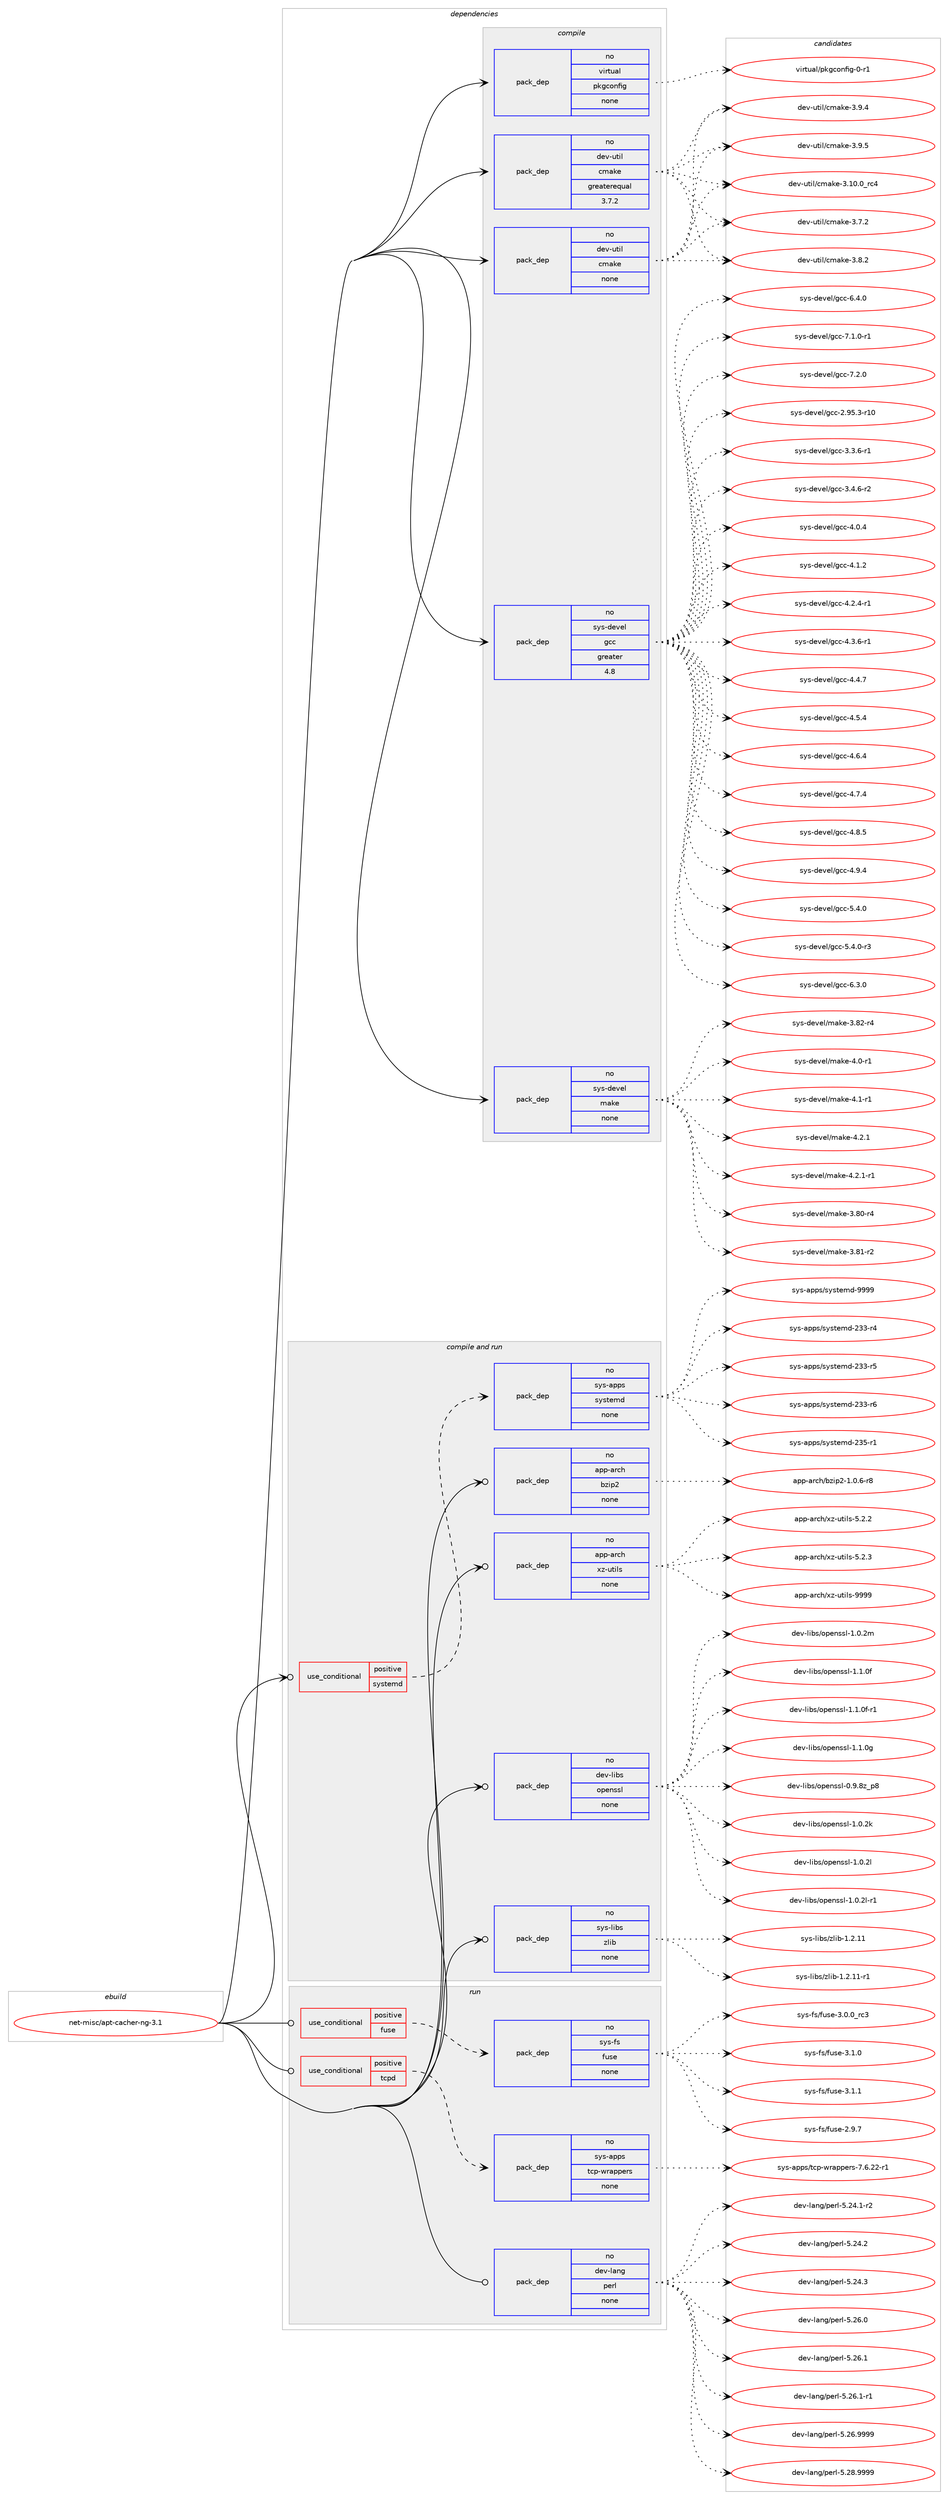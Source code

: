 digraph prolog {

# *************
# Graph options
# *************

newrank=true;
concentrate=true;
compound=true;
graph [rankdir=LR,fontname=Helvetica,fontsize=10,ranksep=1.5];#, ranksep=2.5, nodesep=0.2];
edge  [arrowhead=vee];
node  [fontname=Helvetica,fontsize=10];

# **********
# The ebuild
# **********

subgraph cluster_leftcol {
color=gray;
rank=same;
label=<<i>ebuild</i>>;
id [label="net-misc/apt-cacher-ng-3.1", color=red, width=4, href="../net-misc/apt-cacher-ng-3.1.svg"];
}

# ****************
# The dependencies
# ****************

subgraph cluster_midcol {
color=gray;
label=<<i>dependencies</i>>;
subgraph cluster_compile {
fillcolor="#eeeeee";
style=filled;
label=<<i>compile</i>>;
subgraph pack310952 {
dependency422733 [label=<<TABLE BORDER="0" CELLBORDER="1" CELLSPACING="0" CELLPADDING="4" WIDTH="220"><TR><TD ROWSPAN="6" CELLPADDING="30">pack_dep</TD></TR><TR><TD WIDTH="110">no</TD></TR><TR><TD>dev-util</TD></TR><TR><TD>cmake</TD></TR><TR><TD>greaterequal</TD></TR><TR><TD>3.7.2</TD></TR></TABLE>>, shape=none, color=blue];
}
id:e -> dependency422733:w [weight=20,style="solid",arrowhead="vee"];
subgraph pack310953 {
dependency422734 [label=<<TABLE BORDER="0" CELLBORDER="1" CELLSPACING="0" CELLPADDING="4" WIDTH="220"><TR><TD ROWSPAN="6" CELLPADDING="30">pack_dep</TD></TR><TR><TD WIDTH="110">no</TD></TR><TR><TD>dev-util</TD></TR><TR><TD>cmake</TD></TR><TR><TD>none</TD></TR><TR><TD></TD></TR></TABLE>>, shape=none, color=blue];
}
id:e -> dependency422734:w [weight=20,style="solid",arrowhead="vee"];
subgraph pack310954 {
dependency422735 [label=<<TABLE BORDER="0" CELLBORDER="1" CELLSPACING="0" CELLPADDING="4" WIDTH="220"><TR><TD ROWSPAN="6" CELLPADDING="30">pack_dep</TD></TR><TR><TD WIDTH="110">no</TD></TR><TR><TD>sys-devel</TD></TR><TR><TD>gcc</TD></TR><TR><TD>greater</TD></TR><TR><TD>4.8</TD></TR></TABLE>>, shape=none, color=blue];
}
id:e -> dependency422735:w [weight=20,style="solid",arrowhead="vee"];
subgraph pack310955 {
dependency422736 [label=<<TABLE BORDER="0" CELLBORDER="1" CELLSPACING="0" CELLPADDING="4" WIDTH="220"><TR><TD ROWSPAN="6" CELLPADDING="30">pack_dep</TD></TR><TR><TD WIDTH="110">no</TD></TR><TR><TD>sys-devel</TD></TR><TR><TD>make</TD></TR><TR><TD>none</TD></TR><TR><TD></TD></TR></TABLE>>, shape=none, color=blue];
}
id:e -> dependency422736:w [weight=20,style="solid",arrowhead="vee"];
subgraph pack310956 {
dependency422737 [label=<<TABLE BORDER="0" CELLBORDER="1" CELLSPACING="0" CELLPADDING="4" WIDTH="220"><TR><TD ROWSPAN="6" CELLPADDING="30">pack_dep</TD></TR><TR><TD WIDTH="110">no</TD></TR><TR><TD>virtual</TD></TR><TR><TD>pkgconfig</TD></TR><TR><TD>none</TD></TR><TR><TD></TD></TR></TABLE>>, shape=none, color=blue];
}
id:e -> dependency422737:w [weight=20,style="solid",arrowhead="vee"];
}
subgraph cluster_compileandrun {
fillcolor="#eeeeee";
style=filled;
label=<<i>compile and run</i>>;
subgraph cond104641 {
dependency422738 [label=<<TABLE BORDER="0" CELLBORDER="1" CELLSPACING="0" CELLPADDING="4"><TR><TD ROWSPAN="3" CELLPADDING="10">use_conditional</TD></TR><TR><TD>positive</TD></TR><TR><TD>systemd</TD></TR></TABLE>>, shape=none, color=red];
subgraph pack310957 {
dependency422739 [label=<<TABLE BORDER="0" CELLBORDER="1" CELLSPACING="0" CELLPADDING="4" WIDTH="220"><TR><TD ROWSPAN="6" CELLPADDING="30">pack_dep</TD></TR><TR><TD WIDTH="110">no</TD></TR><TR><TD>sys-apps</TD></TR><TR><TD>systemd</TD></TR><TR><TD>none</TD></TR><TR><TD></TD></TR></TABLE>>, shape=none, color=blue];
}
dependency422738:e -> dependency422739:w [weight=20,style="dashed",arrowhead="vee"];
}
id:e -> dependency422738:w [weight=20,style="solid",arrowhead="odotvee"];
subgraph pack310958 {
dependency422740 [label=<<TABLE BORDER="0" CELLBORDER="1" CELLSPACING="0" CELLPADDING="4" WIDTH="220"><TR><TD ROWSPAN="6" CELLPADDING="30">pack_dep</TD></TR><TR><TD WIDTH="110">no</TD></TR><TR><TD>app-arch</TD></TR><TR><TD>bzip2</TD></TR><TR><TD>none</TD></TR><TR><TD></TD></TR></TABLE>>, shape=none, color=blue];
}
id:e -> dependency422740:w [weight=20,style="solid",arrowhead="odotvee"];
subgraph pack310959 {
dependency422741 [label=<<TABLE BORDER="0" CELLBORDER="1" CELLSPACING="0" CELLPADDING="4" WIDTH="220"><TR><TD ROWSPAN="6" CELLPADDING="30">pack_dep</TD></TR><TR><TD WIDTH="110">no</TD></TR><TR><TD>app-arch</TD></TR><TR><TD>xz-utils</TD></TR><TR><TD>none</TD></TR><TR><TD></TD></TR></TABLE>>, shape=none, color=blue];
}
id:e -> dependency422741:w [weight=20,style="solid",arrowhead="odotvee"];
subgraph pack310960 {
dependency422742 [label=<<TABLE BORDER="0" CELLBORDER="1" CELLSPACING="0" CELLPADDING="4" WIDTH="220"><TR><TD ROWSPAN="6" CELLPADDING="30">pack_dep</TD></TR><TR><TD WIDTH="110">no</TD></TR><TR><TD>dev-libs</TD></TR><TR><TD>openssl</TD></TR><TR><TD>none</TD></TR><TR><TD></TD></TR></TABLE>>, shape=none, color=blue];
}
id:e -> dependency422742:w [weight=20,style="solid",arrowhead="odotvee"];
subgraph pack310961 {
dependency422743 [label=<<TABLE BORDER="0" CELLBORDER="1" CELLSPACING="0" CELLPADDING="4" WIDTH="220"><TR><TD ROWSPAN="6" CELLPADDING="30">pack_dep</TD></TR><TR><TD WIDTH="110">no</TD></TR><TR><TD>sys-libs</TD></TR><TR><TD>zlib</TD></TR><TR><TD>none</TD></TR><TR><TD></TD></TR></TABLE>>, shape=none, color=blue];
}
id:e -> dependency422743:w [weight=20,style="solid",arrowhead="odotvee"];
}
subgraph cluster_run {
fillcolor="#eeeeee";
style=filled;
label=<<i>run</i>>;
subgraph cond104642 {
dependency422744 [label=<<TABLE BORDER="0" CELLBORDER="1" CELLSPACING="0" CELLPADDING="4"><TR><TD ROWSPAN="3" CELLPADDING="10">use_conditional</TD></TR><TR><TD>positive</TD></TR><TR><TD>fuse</TD></TR></TABLE>>, shape=none, color=red];
subgraph pack310962 {
dependency422745 [label=<<TABLE BORDER="0" CELLBORDER="1" CELLSPACING="0" CELLPADDING="4" WIDTH="220"><TR><TD ROWSPAN="6" CELLPADDING="30">pack_dep</TD></TR><TR><TD WIDTH="110">no</TD></TR><TR><TD>sys-fs</TD></TR><TR><TD>fuse</TD></TR><TR><TD>none</TD></TR><TR><TD></TD></TR></TABLE>>, shape=none, color=blue];
}
dependency422744:e -> dependency422745:w [weight=20,style="dashed",arrowhead="vee"];
}
id:e -> dependency422744:w [weight=20,style="solid",arrowhead="odot"];
subgraph cond104643 {
dependency422746 [label=<<TABLE BORDER="0" CELLBORDER="1" CELLSPACING="0" CELLPADDING="4"><TR><TD ROWSPAN="3" CELLPADDING="10">use_conditional</TD></TR><TR><TD>positive</TD></TR><TR><TD>tcpd</TD></TR></TABLE>>, shape=none, color=red];
subgraph pack310963 {
dependency422747 [label=<<TABLE BORDER="0" CELLBORDER="1" CELLSPACING="0" CELLPADDING="4" WIDTH="220"><TR><TD ROWSPAN="6" CELLPADDING="30">pack_dep</TD></TR><TR><TD WIDTH="110">no</TD></TR><TR><TD>sys-apps</TD></TR><TR><TD>tcp-wrappers</TD></TR><TR><TD>none</TD></TR><TR><TD></TD></TR></TABLE>>, shape=none, color=blue];
}
dependency422746:e -> dependency422747:w [weight=20,style="dashed",arrowhead="vee"];
}
id:e -> dependency422746:w [weight=20,style="solid",arrowhead="odot"];
subgraph pack310964 {
dependency422748 [label=<<TABLE BORDER="0" CELLBORDER="1" CELLSPACING="0" CELLPADDING="4" WIDTH="220"><TR><TD ROWSPAN="6" CELLPADDING="30">pack_dep</TD></TR><TR><TD WIDTH="110">no</TD></TR><TR><TD>dev-lang</TD></TR><TR><TD>perl</TD></TR><TR><TD>none</TD></TR><TR><TD></TD></TR></TABLE>>, shape=none, color=blue];
}
id:e -> dependency422748:w [weight=20,style="solid",arrowhead="odot"];
}
}

# **************
# The candidates
# **************

subgraph cluster_choices {
rank=same;
color=gray;
label=<<i>candidates</i>>;

subgraph choice310952 {
color=black;
nodesep=1;
choice1001011184511711610510847991099710710145514649484648951149952 [label="dev-util/cmake-3.10.0_rc4", color=red, width=4,href="../dev-util/cmake-3.10.0_rc4.svg"];
choice10010111845117116105108479910997107101455146554650 [label="dev-util/cmake-3.7.2", color=red, width=4,href="../dev-util/cmake-3.7.2.svg"];
choice10010111845117116105108479910997107101455146564650 [label="dev-util/cmake-3.8.2", color=red, width=4,href="../dev-util/cmake-3.8.2.svg"];
choice10010111845117116105108479910997107101455146574652 [label="dev-util/cmake-3.9.4", color=red, width=4,href="../dev-util/cmake-3.9.4.svg"];
choice10010111845117116105108479910997107101455146574653 [label="dev-util/cmake-3.9.5", color=red, width=4,href="../dev-util/cmake-3.9.5.svg"];
dependency422733:e -> choice1001011184511711610510847991099710710145514649484648951149952:w [style=dotted,weight="100"];
dependency422733:e -> choice10010111845117116105108479910997107101455146554650:w [style=dotted,weight="100"];
dependency422733:e -> choice10010111845117116105108479910997107101455146564650:w [style=dotted,weight="100"];
dependency422733:e -> choice10010111845117116105108479910997107101455146574652:w [style=dotted,weight="100"];
dependency422733:e -> choice10010111845117116105108479910997107101455146574653:w [style=dotted,weight="100"];
}
subgraph choice310953 {
color=black;
nodesep=1;
choice1001011184511711610510847991099710710145514649484648951149952 [label="dev-util/cmake-3.10.0_rc4", color=red, width=4,href="../dev-util/cmake-3.10.0_rc4.svg"];
choice10010111845117116105108479910997107101455146554650 [label="dev-util/cmake-3.7.2", color=red, width=4,href="../dev-util/cmake-3.7.2.svg"];
choice10010111845117116105108479910997107101455146564650 [label="dev-util/cmake-3.8.2", color=red, width=4,href="../dev-util/cmake-3.8.2.svg"];
choice10010111845117116105108479910997107101455146574652 [label="dev-util/cmake-3.9.4", color=red, width=4,href="../dev-util/cmake-3.9.4.svg"];
choice10010111845117116105108479910997107101455146574653 [label="dev-util/cmake-3.9.5", color=red, width=4,href="../dev-util/cmake-3.9.5.svg"];
dependency422734:e -> choice1001011184511711610510847991099710710145514649484648951149952:w [style=dotted,weight="100"];
dependency422734:e -> choice10010111845117116105108479910997107101455146554650:w [style=dotted,weight="100"];
dependency422734:e -> choice10010111845117116105108479910997107101455146564650:w [style=dotted,weight="100"];
dependency422734:e -> choice10010111845117116105108479910997107101455146574652:w [style=dotted,weight="100"];
dependency422734:e -> choice10010111845117116105108479910997107101455146574653:w [style=dotted,weight="100"];
}
subgraph choice310954 {
color=black;
nodesep=1;
choice1151211154510010111810110847103999945504657534651451144948 [label="sys-devel/gcc-2.95.3-r10", color=red, width=4,href="../sys-devel/gcc-2.95.3-r10.svg"];
choice115121115451001011181011084710399994551465146544511449 [label="sys-devel/gcc-3.3.6-r1", color=red, width=4,href="../sys-devel/gcc-3.3.6-r1.svg"];
choice115121115451001011181011084710399994551465246544511450 [label="sys-devel/gcc-3.4.6-r2", color=red, width=4,href="../sys-devel/gcc-3.4.6-r2.svg"];
choice11512111545100101118101108471039999455246484652 [label="sys-devel/gcc-4.0.4", color=red, width=4,href="../sys-devel/gcc-4.0.4.svg"];
choice11512111545100101118101108471039999455246494650 [label="sys-devel/gcc-4.1.2", color=red, width=4,href="../sys-devel/gcc-4.1.2.svg"];
choice115121115451001011181011084710399994552465046524511449 [label="sys-devel/gcc-4.2.4-r1", color=red, width=4,href="../sys-devel/gcc-4.2.4-r1.svg"];
choice115121115451001011181011084710399994552465146544511449 [label="sys-devel/gcc-4.3.6-r1", color=red, width=4,href="../sys-devel/gcc-4.3.6-r1.svg"];
choice11512111545100101118101108471039999455246524655 [label="sys-devel/gcc-4.4.7", color=red, width=4,href="../sys-devel/gcc-4.4.7.svg"];
choice11512111545100101118101108471039999455246534652 [label="sys-devel/gcc-4.5.4", color=red, width=4,href="../sys-devel/gcc-4.5.4.svg"];
choice11512111545100101118101108471039999455246544652 [label="sys-devel/gcc-4.6.4", color=red, width=4,href="../sys-devel/gcc-4.6.4.svg"];
choice11512111545100101118101108471039999455246554652 [label="sys-devel/gcc-4.7.4", color=red, width=4,href="../sys-devel/gcc-4.7.4.svg"];
choice11512111545100101118101108471039999455246564653 [label="sys-devel/gcc-4.8.5", color=red, width=4,href="../sys-devel/gcc-4.8.5.svg"];
choice11512111545100101118101108471039999455246574652 [label="sys-devel/gcc-4.9.4", color=red, width=4,href="../sys-devel/gcc-4.9.4.svg"];
choice11512111545100101118101108471039999455346524648 [label="sys-devel/gcc-5.4.0", color=red, width=4,href="../sys-devel/gcc-5.4.0.svg"];
choice115121115451001011181011084710399994553465246484511451 [label="sys-devel/gcc-5.4.0-r3", color=red, width=4,href="../sys-devel/gcc-5.4.0-r3.svg"];
choice11512111545100101118101108471039999455446514648 [label="sys-devel/gcc-6.3.0", color=red, width=4,href="../sys-devel/gcc-6.3.0.svg"];
choice11512111545100101118101108471039999455446524648 [label="sys-devel/gcc-6.4.0", color=red, width=4,href="../sys-devel/gcc-6.4.0.svg"];
choice115121115451001011181011084710399994555464946484511449 [label="sys-devel/gcc-7.1.0-r1", color=red, width=4,href="../sys-devel/gcc-7.1.0-r1.svg"];
choice11512111545100101118101108471039999455546504648 [label="sys-devel/gcc-7.2.0", color=red, width=4,href="../sys-devel/gcc-7.2.0.svg"];
dependency422735:e -> choice1151211154510010111810110847103999945504657534651451144948:w [style=dotted,weight="100"];
dependency422735:e -> choice115121115451001011181011084710399994551465146544511449:w [style=dotted,weight="100"];
dependency422735:e -> choice115121115451001011181011084710399994551465246544511450:w [style=dotted,weight="100"];
dependency422735:e -> choice11512111545100101118101108471039999455246484652:w [style=dotted,weight="100"];
dependency422735:e -> choice11512111545100101118101108471039999455246494650:w [style=dotted,weight="100"];
dependency422735:e -> choice115121115451001011181011084710399994552465046524511449:w [style=dotted,weight="100"];
dependency422735:e -> choice115121115451001011181011084710399994552465146544511449:w [style=dotted,weight="100"];
dependency422735:e -> choice11512111545100101118101108471039999455246524655:w [style=dotted,weight="100"];
dependency422735:e -> choice11512111545100101118101108471039999455246534652:w [style=dotted,weight="100"];
dependency422735:e -> choice11512111545100101118101108471039999455246544652:w [style=dotted,weight="100"];
dependency422735:e -> choice11512111545100101118101108471039999455246554652:w [style=dotted,weight="100"];
dependency422735:e -> choice11512111545100101118101108471039999455246564653:w [style=dotted,weight="100"];
dependency422735:e -> choice11512111545100101118101108471039999455246574652:w [style=dotted,weight="100"];
dependency422735:e -> choice11512111545100101118101108471039999455346524648:w [style=dotted,weight="100"];
dependency422735:e -> choice115121115451001011181011084710399994553465246484511451:w [style=dotted,weight="100"];
dependency422735:e -> choice11512111545100101118101108471039999455446514648:w [style=dotted,weight="100"];
dependency422735:e -> choice11512111545100101118101108471039999455446524648:w [style=dotted,weight="100"];
dependency422735:e -> choice115121115451001011181011084710399994555464946484511449:w [style=dotted,weight="100"];
dependency422735:e -> choice11512111545100101118101108471039999455546504648:w [style=dotted,weight="100"];
}
subgraph choice310955 {
color=black;
nodesep=1;
choice11512111545100101118101108471099710710145514656484511452 [label="sys-devel/make-3.80-r4", color=red, width=4,href="../sys-devel/make-3.80-r4.svg"];
choice11512111545100101118101108471099710710145514656494511450 [label="sys-devel/make-3.81-r2", color=red, width=4,href="../sys-devel/make-3.81-r2.svg"];
choice11512111545100101118101108471099710710145514656504511452 [label="sys-devel/make-3.82-r4", color=red, width=4,href="../sys-devel/make-3.82-r4.svg"];
choice115121115451001011181011084710997107101455246484511449 [label="sys-devel/make-4.0-r1", color=red, width=4,href="../sys-devel/make-4.0-r1.svg"];
choice115121115451001011181011084710997107101455246494511449 [label="sys-devel/make-4.1-r1", color=red, width=4,href="../sys-devel/make-4.1-r1.svg"];
choice115121115451001011181011084710997107101455246504649 [label="sys-devel/make-4.2.1", color=red, width=4,href="../sys-devel/make-4.2.1.svg"];
choice1151211154510010111810110847109971071014552465046494511449 [label="sys-devel/make-4.2.1-r1", color=red, width=4,href="../sys-devel/make-4.2.1-r1.svg"];
dependency422736:e -> choice11512111545100101118101108471099710710145514656484511452:w [style=dotted,weight="100"];
dependency422736:e -> choice11512111545100101118101108471099710710145514656494511450:w [style=dotted,weight="100"];
dependency422736:e -> choice11512111545100101118101108471099710710145514656504511452:w [style=dotted,weight="100"];
dependency422736:e -> choice115121115451001011181011084710997107101455246484511449:w [style=dotted,weight="100"];
dependency422736:e -> choice115121115451001011181011084710997107101455246494511449:w [style=dotted,weight="100"];
dependency422736:e -> choice115121115451001011181011084710997107101455246504649:w [style=dotted,weight="100"];
dependency422736:e -> choice1151211154510010111810110847109971071014552465046494511449:w [style=dotted,weight="100"];
}
subgraph choice310956 {
color=black;
nodesep=1;
choice11810511411611797108471121071039911111010210510345484511449 [label="virtual/pkgconfig-0-r1", color=red, width=4,href="../virtual/pkgconfig-0-r1.svg"];
dependency422737:e -> choice11810511411611797108471121071039911111010210510345484511449:w [style=dotted,weight="100"];
}
subgraph choice310957 {
color=black;
nodesep=1;
choice115121115459711211211547115121115116101109100455051514511452 [label="sys-apps/systemd-233-r4", color=red, width=4,href="../sys-apps/systemd-233-r4.svg"];
choice115121115459711211211547115121115116101109100455051514511453 [label="sys-apps/systemd-233-r5", color=red, width=4,href="../sys-apps/systemd-233-r5.svg"];
choice115121115459711211211547115121115116101109100455051514511454 [label="sys-apps/systemd-233-r6", color=red, width=4,href="../sys-apps/systemd-233-r6.svg"];
choice115121115459711211211547115121115116101109100455051534511449 [label="sys-apps/systemd-235-r1", color=red, width=4,href="../sys-apps/systemd-235-r1.svg"];
choice1151211154597112112115471151211151161011091004557575757 [label="sys-apps/systemd-9999", color=red, width=4,href="../sys-apps/systemd-9999.svg"];
dependency422739:e -> choice115121115459711211211547115121115116101109100455051514511452:w [style=dotted,weight="100"];
dependency422739:e -> choice115121115459711211211547115121115116101109100455051514511453:w [style=dotted,weight="100"];
dependency422739:e -> choice115121115459711211211547115121115116101109100455051514511454:w [style=dotted,weight="100"];
dependency422739:e -> choice115121115459711211211547115121115116101109100455051534511449:w [style=dotted,weight="100"];
dependency422739:e -> choice1151211154597112112115471151211151161011091004557575757:w [style=dotted,weight="100"];
}
subgraph choice310958 {
color=black;
nodesep=1;
choice971121124597114991044798122105112504549464846544511456 [label="app-arch/bzip2-1.0.6-r8", color=red, width=4,href="../app-arch/bzip2-1.0.6-r8.svg"];
dependency422740:e -> choice971121124597114991044798122105112504549464846544511456:w [style=dotted,weight="100"];
}
subgraph choice310959 {
color=black;
nodesep=1;
choice971121124597114991044712012245117116105108115455346504650 [label="app-arch/xz-utils-5.2.2", color=red, width=4,href="../app-arch/xz-utils-5.2.2.svg"];
choice971121124597114991044712012245117116105108115455346504651 [label="app-arch/xz-utils-5.2.3", color=red, width=4,href="../app-arch/xz-utils-5.2.3.svg"];
choice9711211245971149910447120122451171161051081154557575757 [label="app-arch/xz-utils-9999", color=red, width=4,href="../app-arch/xz-utils-9999.svg"];
dependency422741:e -> choice971121124597114991044712012245117116105108115455346504650:w [style=dotted,weight="100"];
dependency422741:e -> choice971121124597114991044712012245117116105108115455346504651:w [style=dotted,weight="100"];
dependency422741:e -> choice9711211245971149910447120122451171161051081154557575757:w [style=dotted,weight="100"];
}
subgraph choice310960 {
color=black;
nodesep=1;
choice1001011184510810598115471111121011101151151084548465746561229511256 [label="dev-libs/openssl-0.9.8z_p8", color=red, width=4,href="../dev-libs/openssl-0.9.8z_p8.svg"];
choice100101118451081059811547111112101110115115108454946484650107 [label="dev-libs/openssl-1.0.2k", color=red, width=4,href="../dev-libs/openssl-1.0.2k.svg"];
choice100101118451081059811547111112101110115115108454946484650108 [label="dev-libs/openssl-1.0.2l", color=red, width=4,href="../dev-libs/openssl-1.0.2l.svg"];
choice1001011184510810598115471111121011101151151084549464846501084511449 [label="dev-libs/openssl-1.0.2l-r1", color=red, width=4,href="../dev-libs/openssl-1.0.2l-r1.svg"];
choice100101118451081059811547111112101110115115108454946484650109 [label="dev-libs/openssl-1.0.2m", color=red, width=4,href="../dev-libs/openssl-1.0.2m.svg"];
choice100101118451081059811547111112101110115115108454946494648102 [label="dev-libs/openssl-1.1.0f", color=red, width=4,href="../dev-libs/openssl-1.1.0f.svg"];
choice1001011184510810598115471111121011101151151084549464946481024511449 [label="dev-libs/openssl-1.1.0f-r1", color=red, width=4,href="../dev-libs/openssl-1.1.0f-r1.svg"];
choice100101118451081059811547111112101110115115108454946494648103 [label="dev-libs/openssl-1.1.0g", color=red, width=4,href="../dev-libs/openssl-1.1.0g.svg"];
dependency422742:e -> choice1001011184510810598115471111121011101151151084548465746561229511256:w [style=dotted,weight="100"];
dependency422742:e -> choice100101118451081059811547111112101110115115108454946484650107:w [style=dotted,weight="100"];
dependency422742:e -> choice100101118451081059811547111112101110115115108454946484650108:w [style=dotted,weight="100"];
dependency422742:e -> choice1001011184510810598115471111121011101151151084549464846501084511449:w [style=dotted,weight="100"];
dependency422742:e -> choice100101118451081059811547111112101110115115108454946484650109:w [style=dotted,weight="100"];
dependency422742:e -> choice100101118451081059811547111112101110115115108454946494648102:w [style=dotted,weight="100"];
dependency422742:e -> choice1001011184510810598115471111121011101151151084549464946481024511449:w [style=dotted,weight="100"];
dependency422742:e -> choice100101118451081059811547111112101110115115108454946494648103:w [style=dotted,weight="100"];
}
subgraph choice310961 {
color=black;
nodesep=1;
choice1151211154510810598115471221081059845494650464949 [label="sys-libs/zlib-1.2.11", color=red, width=4,href="../sys-libs/zlib-1.2.11.svg"];
choice11512111545108105981154712210810598454946504649494511449 [label="sys-libs/zlib-1.2.11-r1", color=red, width=4,href="../sys-libs/zlib-1.2.11-r1.svg"];
dependency422743:e -> choice1151211154510810598115471221081059845494650464949:w [style=dotted,weight="100"];
dependency422743:e -> choice11512111545108105981154712210810598454946504649494511449:w [style=dotted,weight="100"];
}
subgraph choice310962 {
color=black;
nodesep=1;
choice1151211154510211547102117115101455046574655 [label="sys-fs/fuse-2.9.7", color=red, width=4,href="../sys-fs/fuse-2.9.7.svg"];
choice1151211154510211547102117115101455146484648951149951 [label="sys-fs/fuse-3.0.0_rc3", color=red, width=4,href="../sys-fs/fuse-3.0.0_rc3.svg"];
choice1151211154510211547102117115101455146494648 [label="sys-fs/fuse-3.1.0", color=red, width=4,href="../sys-fs/fuse-3.1.0.svg"];
choice1151211154510211547102117115101455146494649 [label="sys-fs/fuse-3.1.1", color=red, width=4,href="../sys-fs/fuse-3.1.1.svg"];
dependency422745:e -> choice1151211154510211547102117115101455046574655:w [style=dotted,weight="100"];
dependency422745:e -> choice1151211154510211547102117115101455146484648951149951:w [style=dotted,weight="100"];
dependency422745:e -> choice1151211154510211547102117115101455146494648:w [style=dotted,weight="100"];
dependency422745:e -> choice1151211154510211547102117115101455146494649:w [style=dotted,weight="100"];
}
subgraph choice310963 {
color=black;
nodesep=1;
choice115121115459711211211547116991124511911497112112101114115455546544650504511449 [label="sys-apps/tcp-wrappers-7.6.22-r1", color=red, width=4,href="../sys-apps/tcp-wrappers-7.6.22-r1.svg"];
dependency422747:e -> choice115121115459711211211547116991124511911497112112101114115455546544650504511449:w [style=dotted,weight="100"];
}
subgraph choice310964 {
color=black;
nodesep=1;
choice100101118451089711010347112101114108455346505246494511450 [label="dev-lang/perl-5.24.1-r2", color=red, width=4,href="../dev-lang/perl-5.24.1-r2.svg"];
choice10010111845108971101034711210111410845534650524650 [label="dev-lang/perl-5.24.2", color=red, width=4,href="../dev-lang/perl-5.24.2.svg"];
choice10010111845108971101034711210111410845534650524651 [label="dev-lang/perl-5.24.3", color=red, width=4,href="../dev-lang/perl-5.24.3.svg"];
choice10010111845108971101034711210111410845534650544648 [label="dev-lang/perl-5.26.0", color=red, width=4,href="../dev-lang/perl-5.26.0.svg"];
choice10010111845108971101034711210111410845534650544649 [label="dev-lang/perl-5.26.1", color=red, width=4,href="../dev-lang/perl-5.26.1.svg"];
choice100101118451089711010347112101114108455346505446494511449 [label="dev-lang/perl-5.26.1-r1", color=red, width=4,href="../dev-lang/perl-5.26.1-r1.svg"];
choice10010111845108971101034711210111410845534650544657575757 [label="dev-lang/perl-5.26.9999", color=red, width=4,href="../dev-lang/perl-5.26.9999.svg"];
choice10010111845108971101034711210111410845534650564657575757 [label="dev-lang/perl-5.28.9999", color=red, width=4,href="../dev-lang/perl-5.28.9999.svg"];
dependency422748:e -> choice100101118451089711010347112101114108455346505246494511450:w [style=dotted,weight="100"];
dependency422748:e -> choice10010111845108971101034711210111410845534650524650:w [style=dotted,weight="100"];
dependency422748:e -> choice10010111845108971101034711210111410845534650524651:w [style=dotted,weight="100"];
dependency422748:e -> choice10010111845108971101034711210111410845534650544648:w [style=dotted,weight="100"];
dependency422748:e -> choice10010111845108971101034711210111410845534650544649:w [style=dotted,weight="100"];
dependency422748:e -> choice100101118451089711010347112101114108455346505446494511449:w [style=dotted,weight="100"];
dependency422748:e -> choice10010111845108971101034711210111410845534650544657575757:w [style=dotted,weight="100"];
dependency422748:e -> choice10010111845108971101034711210111410845534650564657575757:w [style=dotted,weight="100"];
}
}

}
